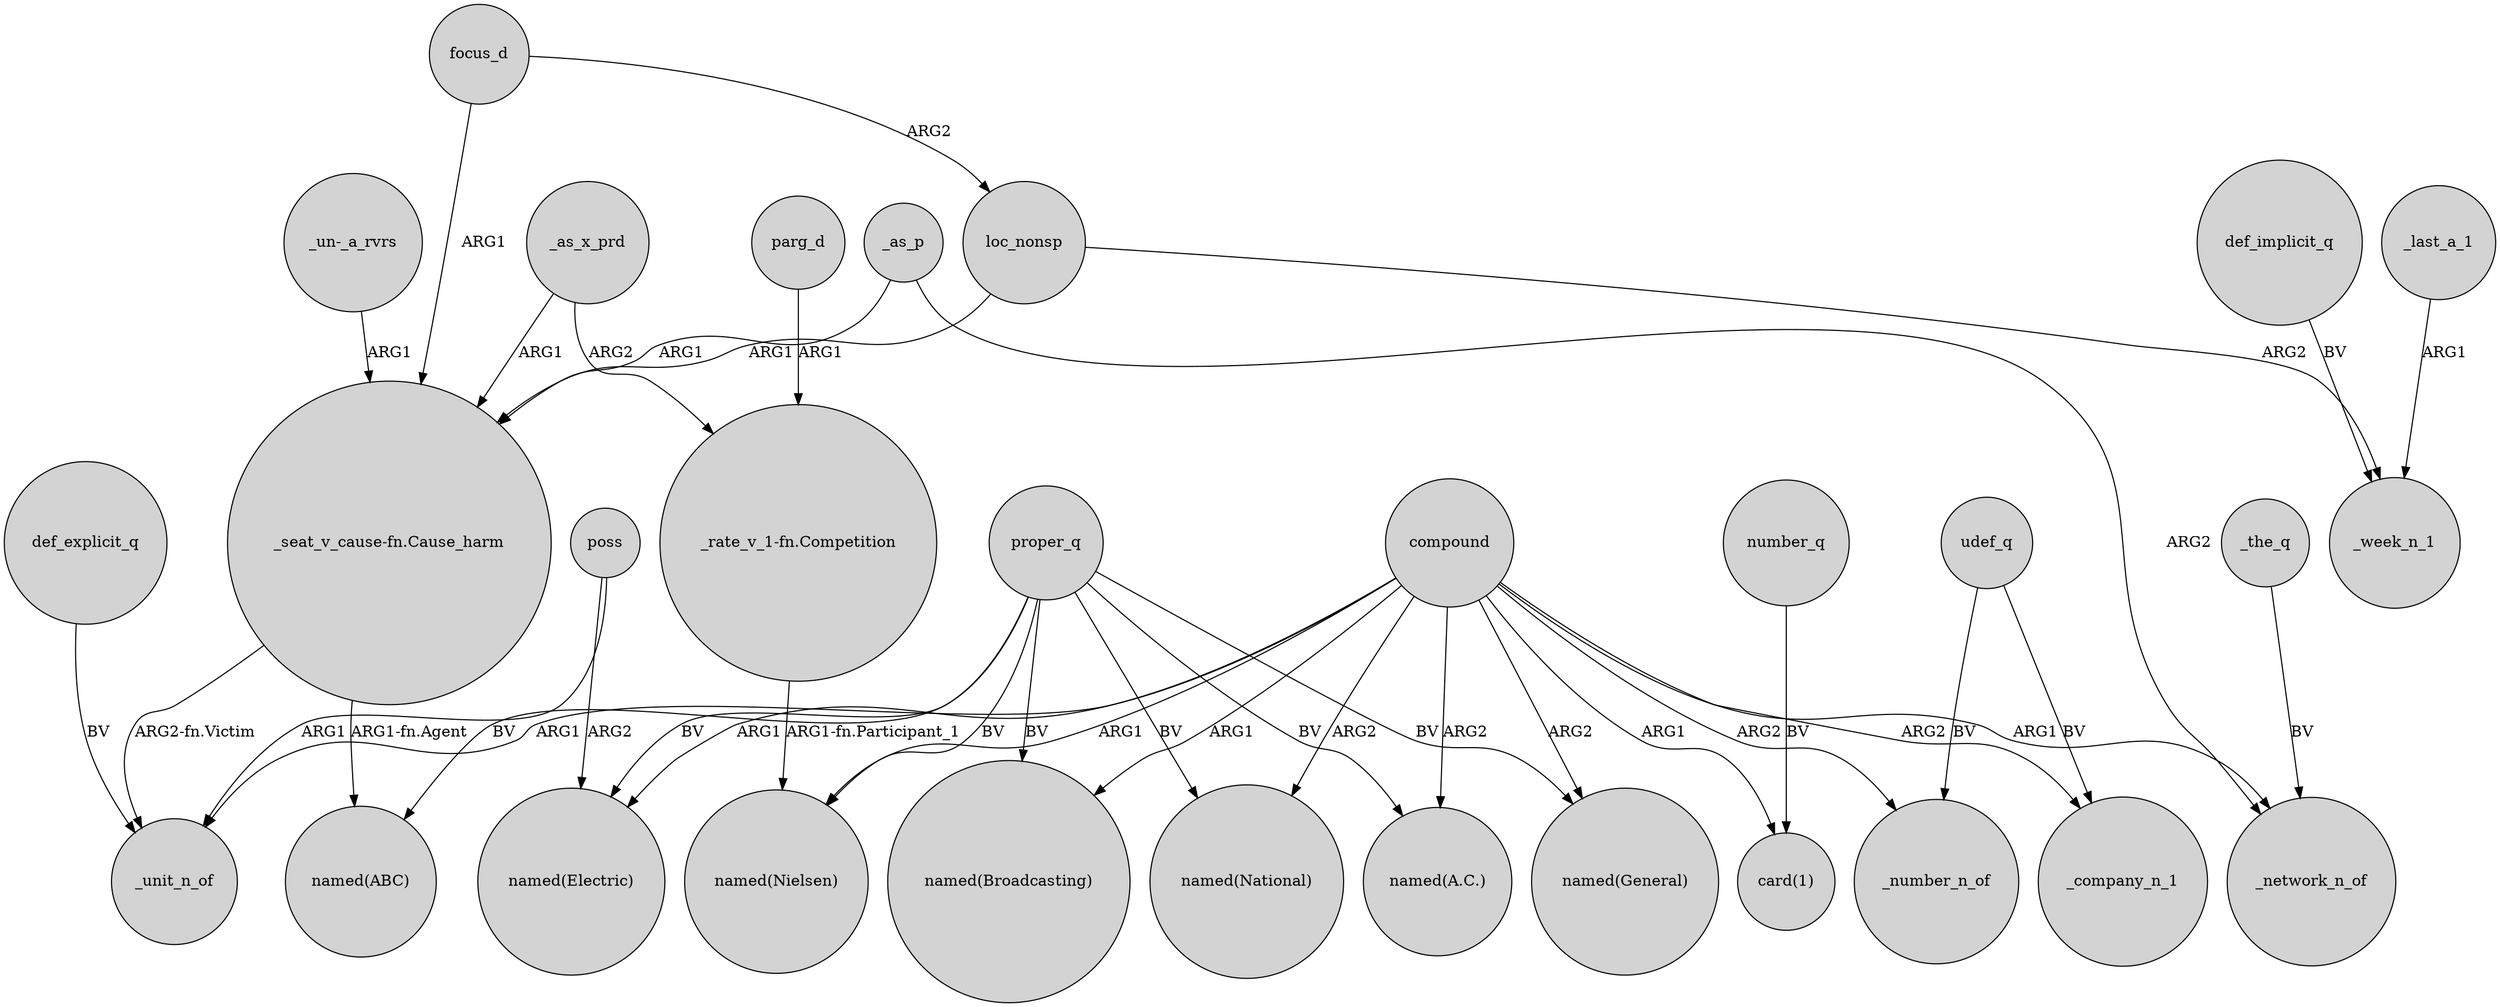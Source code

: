 digraph {
	node [shape=circle style=filled]
	compound -> "named(A.C.)" [label=ARG2]
	number_q -> "card(1)" [label=BV]
	proper_q -> "named(A.C.)" [label=BV]
	compound -> _company_n_1 [label=ARG2]
	proper_q -> "named(Nielsen)" [label=BV]
	poss -> "named(Electric)" [label=ARG2]
	udef_q -> _company_n_1 [label=BV]
	_as_p -> "_seat_v_cause-fn.Cause_harm" [label=ARG1]
	_the_q -> _network_n_of [label=BV]
	_as_p -> _network_n_of [label=ARG2]
	compound -> "named(Electric)" [label=ARG1]
	compound -> "named(National)" [label=ARG2]
	loc_nonsp -> _week_n_1 [label=ARG2]
	focus_d -> loc_nonsp [label=ARG2]
	"_seat_v_cause-fn.Cause_harm" -> _unit_n_of [label="ARG2-fn.Victim"]
	"_un-_a_rvrs" -> "_seat_v_cause-fn.Cause_harm" [label=ARG1]
	def_explicit_q -> _unit_n_of [label=BV]
	parg_d -> "_rate_v_1-fn.Competition" [label=ARG1]
	"_seat_v_cause-fn.Cause_harm" -> "named(ABC)" [label="ARG1-fn.Agent"]
	proper_q -> "named(ABC)" [label=BV]
	compound -> _network_n_of [label=ARG1]
	_last_a_1 -> _week_n_1 [label=ARG1]
	proper_q -> "named(Electric)" [label=BV]
	_as_x_prd -> "_seat_v_cause-fn.Cause_harm" [label=ARG1]
	udef_q -> _number_n_of [label=BV]
	proper_q -> "named(General)" [label=BV]
	def_implicit_q -> _week_n_1 [label=BV]
	_as_x_prd -> "_rate_v_1-fn.Competition" [label=ARG2]
	focus_d -> "_seat_v_cause-fn.Cause_harm" [label=ARG1]
	"_rate_v_1-fn.Competition" -> "named(Nielsen)" [label="ARG1-fn.Participant_1"]
	compound -> "named(Broadcasting)" [label=ARG1]
	loc_nonsp -> "_seat_v_cause-fn.Cause_harm" [label=ARG1]
	compound -> _unit_n_of [label=ARG1]
	poss -> _unit_n_of [label=ARG1]
	compound -> "named(Nielsen)" [label=ARG1]
	proper_q -> "named(National)" [label=BV]
	compound -> _number_n_of [label=ARG2]
	proper_q -> "named(Broadcasting)" [label=BV]
	compound -> "named(General)" [label=ARG2]
	compound -> "card(1)" [label=ARG1]
}
